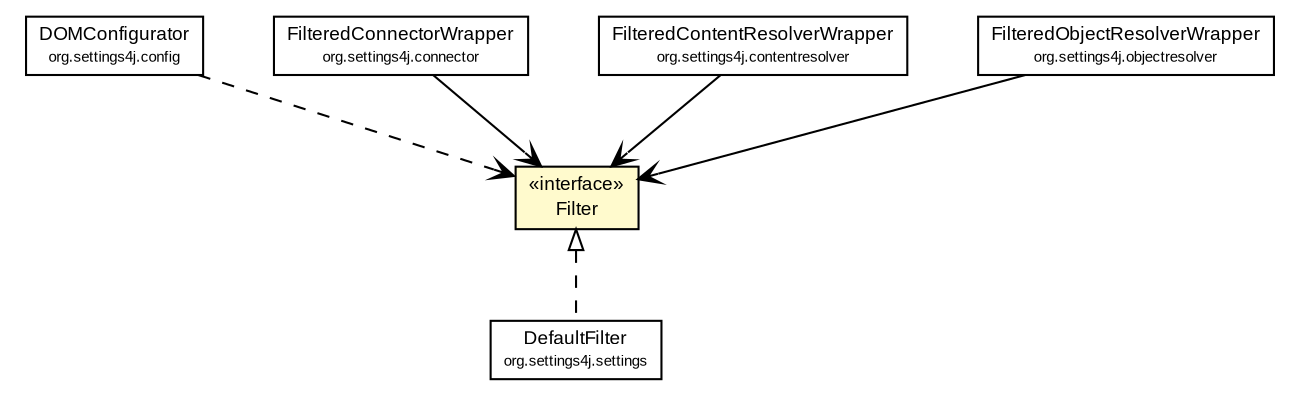 #!/usr/local/bin/dot
#
# Class diagram 
# Generated by UMLGraph version R5_6-24-gf6e263 (http://www.umlgraph.org/)
#

digraph G {
	edge [fontname="arial",fontsize=10,labelfontname="arial",labelfontsize=10];
	node [fontname="arial",fontsize=10,shape=plaintext];
	nodesep=0.25;
	ranksep=0.5;
	// org.settings4j.config.DOMConfigurator
	c2771 [label=<<table title="org.settings4j.config.DOMConfigurator" border="0" cellborder="1" cellspacing="0" cellpadding="2" port="p" href="./config/DOMConfigurator.html">
		<tr><td><table border="0" cellspacing="0" cellpadding="1">
<tr><td align="center" balign="center"> DOMConfigurator </td></tr>
<tr><td align="center" balign="center"><font point-size="7.0"> org.settings4j.config </font></td></tr>
		</table></td></tr>
		</table>>, URL="./config/DOMConfigurator.html", fontname="arial", fontcolor="black", fontsize=9.0];
	// org.settings4j.connector.FilteredConnectorWrapper
	c2777 [label=<<table title="org.settings4j.connector.FilteredConnectorWrapper" border="0" cellborder="1" cellspacing="0" cellpadding="2" port="p" href="./connector/FilteredConnectorWrapper.html">
		<tr><td><table border="0" cellspacing="0" cellpadding="1">
<tr><td align="center" balign="center"> FilteredConnectorWrapper </td></tr>
<tr><td align="center" balign="center"><font point-size="7.0"> org.settings4j.connector </font></td></tr>
		</table></td></tr>
		</table>>, URL="./connector/FilteredConnectorWrapper.html", fontname="arial", fontcolor="black", fontsize=9.0];
	// org.settings4j.Filter
	c2788 [label=<<table title="org.settings4j.Filter" border="0" cellborder="1" cellspacing="0" cellpadding="2" port="p" bgcolor="lemonChiffon" href="./Filter.html">
		<tr><td><table border="0" cellspacing="0" cellpadding="1">
<tr><td align="center" balign="center"> &#171;interface&#187; </td></tr>
<tr><td align="center" balign="center"> Filter </td></tr>
		</table></td></tr>
		</table>>, URL="./Filter.html", fontname="arial", fontcolor="black", fontsize=9.0];
	// org.settings4j.contentresolver.FilteredContentResolverWrapper
	c2796 [label=<<table title="org.settings4j.contentresolver.FilteredContentResolverWrapper" border="0" cellborder="1" cellspacing="0" cellpadding="2" port="p" href="./contentresolver/FilteredContentResolverWrapper.html">
		<tr><td><table border="0" cellspacing="0" cellpadding="1">
<tr><td align="center" balign="center"> FilteredContentResolverWrapper </td></tr>
<tr><td align="center" balign="center"><font point-size="7.0"> org.settings4j.contentresolver </font></td></tr>
		</table></td></tr>
		</table>>, URL="./contentresolver/FilteredContentResolverWrapper.html", fontname="arial", fontcolor="black", fontsize=9.0];
	// org.settings4j.objectresolver.FilteredObjectResolverWrapper
	c2809 [label=<<table title="org.settings4j.objectresolver.FilteredObjectResolverWrapper" border="0" cellborder="1" cellspacing="0" cellpadding="2" port="p" href="./objectresolver/FilteredObjectResolverWrapper.html">
		<tr><td><table border="0" cellspacing="0" cellpadding="1">
<tr><td align="center" balign="center"> FilteredObjectResolverWrapper </td></tr>
<tr><td align="center" balign="center"><font point-size="7.0"> org.settings4j.objectresolver </font></td></tr>
		</table></td></tr>
		</table>>, URL="./objectresolver/FilteredObjectResolverWrapper.html", fontname="arial", fontcolor="black", fontsize=9.0];
	// org.settings4j.settings.DefaultFilter
	c2815 [label=<<table title="org.settings4j.settings.DefaultFilter" border="0" cellborder="1" cellspacing="0" cellpadding="2" port="p" href="./settings/DefaultFilter.html">
		<tr><td><table border="0" cellspacing="0" cellpadding="1">
<tr><td align="center" balign="center"> DefaultFilter </td></tr>
<tr><td align="center" balign="center"><font point-size="7.0"> org.settings4j.settings </font></td></tr>
		</table></td></tr>
		</table>>, URL="./settings/DefaultFilter.html", fontname="arial", fontcolor="black", fontsize=9.0];
	//org.settings4j.settings.DefaultFilter implements org.settings4j.Filter
	c2788:p -> c2815:p [dir=back,arrowtail=empty,style=dashed];
	// org.settings4j.connector.FilteredConnectorWrapper NAVASSOC org.settings4j.Filter
	c2777:p -> c2788:p [taillabel="", label="", headlabel="", fontname="arial", fontcolor="black", fontsize=10.0, color="black", arrowhead=open];
	// org.settings4j.contentresolver.FilteredContentResolverWrapper NAVASSOC org.settings4j.Filter
	c2796:p -> c2788:p [taillabel="", label="", headlabel="", fontname="arial", fontcolor="black", fontsize=10.0, color="black", arrowhead=open];
	// org.settings4j.objectresolver.FilteredObjectResolverWrapper NAVASSOC org.settings4j.Filter
	c2809:p -> c2788:p [taillabel="", label="", headlabel="", fontname="arial", fontcolor="black", fontsize=10.0, color="black", arrowhead=open];
	// org.settings4j.config.DOMConfigurator DEPEND org.settings4j.Filter
	c2771:p -> c2788:p [taillabel="", label="", headlabel="", fontname="arial", fontcolor="black", fontsize=10.0, color="black", arrowhead=open, style=dashed];
}

